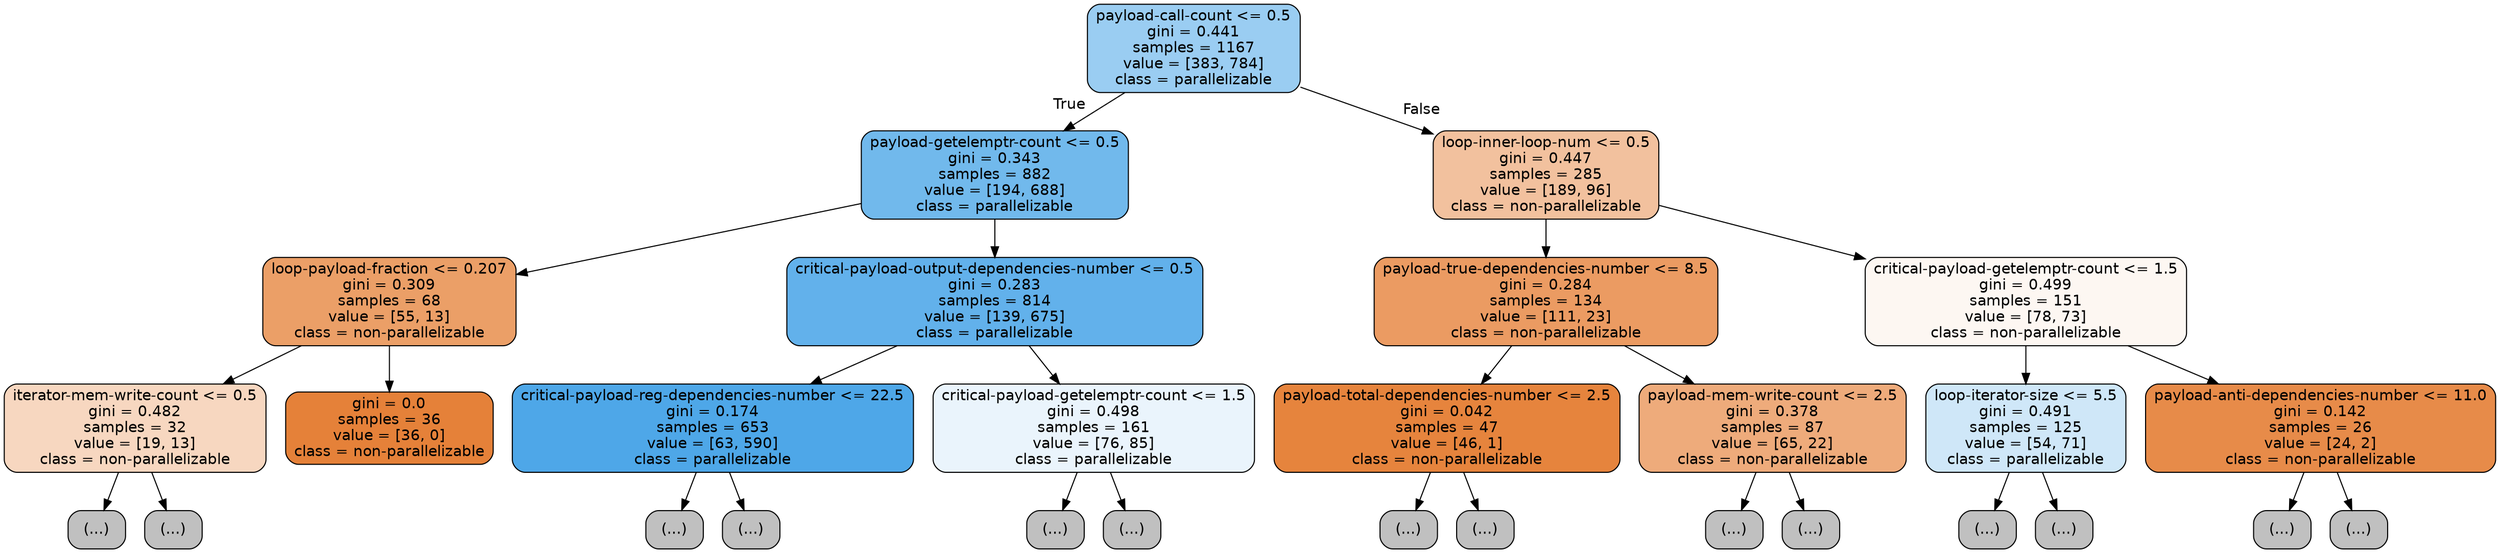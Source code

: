 digraph Tree {
node [shape=box, style="filled, rounded", color="black", fontname=helvetica] ;
edge [fontname=helvetica] ;
0 [label="payload-call-count <= 0.5\ngini = 0.441\nsamples = 1167\nvalue = [383, 784]\nclass = parallelizable", fillcolor="#399de582"] ;
1 [label="payload-getelemptr-count <= 0.5\ngini = 0.343\nsamples = 882\nvalue = [194, 688]\nclass = parallelizable", fillcolor="#399de5b7"] ;
0 -> 1 [labeldistance=2.5, labelangle=45, headlabel="True"] ;
2 [label="loop-payload-fraction <= 0.207\ngini = 0.309\nsamples = 68\nvalue = [55, 13]\nclass = non-parallelizable", fillcolor="#e58139c3"] ;
1 -> 2 ;
3 [label="iterator-mem-write-count <= 0.5\ngini = 0.482\nsamples = 32\nvalue = [19, 13]\nclass = non-parallelizable", fillcolor="#e5813951"] ;
2 -> 3 ;
4 [label="(...)", fillcolor="#C0C0C0"] ;
3 -> 4 ;
5 [label="(...)", fillcolor="#C0C0C0"] ;
3 -> 5 ;
20 [label="gini = 0.0\nsamples = 36\nvalue = [36, 0]\nclass = non-parallelizable", fillcolor="#e58139ff"] ;
2 -> 20 ;
21 [label="critical-payload-output-dependencies-number <= 0.5\ngini = 0.283\nsamples = 814\nvalue = [139, 675]\nclass = parallelizable", fillcolor="#399de5ca"] ;
1 -> 21 ;
22 [label="critical-payload-reg-dependencies-number <= 22.5\ngini = 0.174\nsamples = 653\nvalue = [63, 590]\nclass = parallelizable", fillcolor="#399de5e4"] ;
21 -> 22 ;
23 [label="(...)", fillcolor="#C0C0C0"] ;
22 -> 23 ;
120 [label="(...)", fillcolor="#C0C0C0"] ;
22 -> 120 ;
127 [label="critical-payload-getelemptr-count <= 1.5\ngini = 0.498\nsamples = 161\nvalue = [76, 85]\nclass = parallelizable", fillcolor="#399de51b"] ;
21 -> 127 ;
128 [label="(...)", fillcolor="#C0C0C0"] ;
127 -> 128 ;
177 [label="(...)", fillcolor="#C0C0C0"] ;
127 -> 177 ;
184 [label="loop-inner-loop-num <= 0.5\ngini = 0.447\nsamples = 285\nvalue = [189, 96]\nclass = non-parallelizable", fillcolor="#e581397d"] ;
0 -> 184 [labeldistance=2.5, labelangle=-45, headlabel="False"] ;
185 [label="payload-true-dependencies-number <= 8.5\ngini = 0.284\nsamples = 134\nvalue = [111, 23]\nclass = non-parallelizable", fillcolor="#e58139ca"] ;
184 -> 185 ;
186 [label="payload-total-dependencies-number <= 2.5\ngini = 0.042\nsamples = 47\nvalue = [46, 1]\nclass = non-parallelizable", fillcolor="#e58139f9"] ;
185 -> 186 ;
187 [label="(...)", fillcolor="#C0C0C0"] ;
186 -> 187 ;
190 [label="(...)", fillcolor="#C0C0C0"] ;
186 -> 190 ;
191 [label="payload-mem-write-count <= 2.5\ngini = 0.378\nsamples = 87\nvalue = [65, 22]\nclass = non-parallelizable", fillcolor="#e58139a9"] ;
185 -> 191 ;
192 [label="(...)", fillcolor="#C0C0C0"] ;
191 -> 192 ;
205 [label="(...)", fillcolor="#C0C0C0"] ;
191 -> 205 ;
224 [label="critical-payload-getelemptr-count <= 1.5\ngini = 0.499\nsamples = 151\nvalue = [78, 73]\nclass = non-parallelizable", fillcolor="#e5813910"] ;
184 -> 224 ;
225 [label="loop-iterator-size <= 5.5\ngini = 0.491\nsamples = 125\nvalue = [54, 71]\nclass = parallelizable", fillcolor="#399de53d"] ;
224 -> 225 ;
226 [label="(...)", fillcolor="#C0C0C0"] ;
225 -> 226 ;
247 [label="(...)", fillcolor="#C0C0C0"] ;
225 -> 247 ;
264 [label="payload-anti-dependencies-number <= 11.0\ngini = 0.142\nsamples = 26\nvalue = [24, 2]\nclass = non-parallelizable", fillcolor="#e58139ea"] ;
224 -> 264 ;
265 [label="(...)", fillcolor="#C0C0C0"] ;
264 -> 265 ;
272 [label="(...)", fillcolor="#C0C0C0"] ;
264 -> 272 ;
}